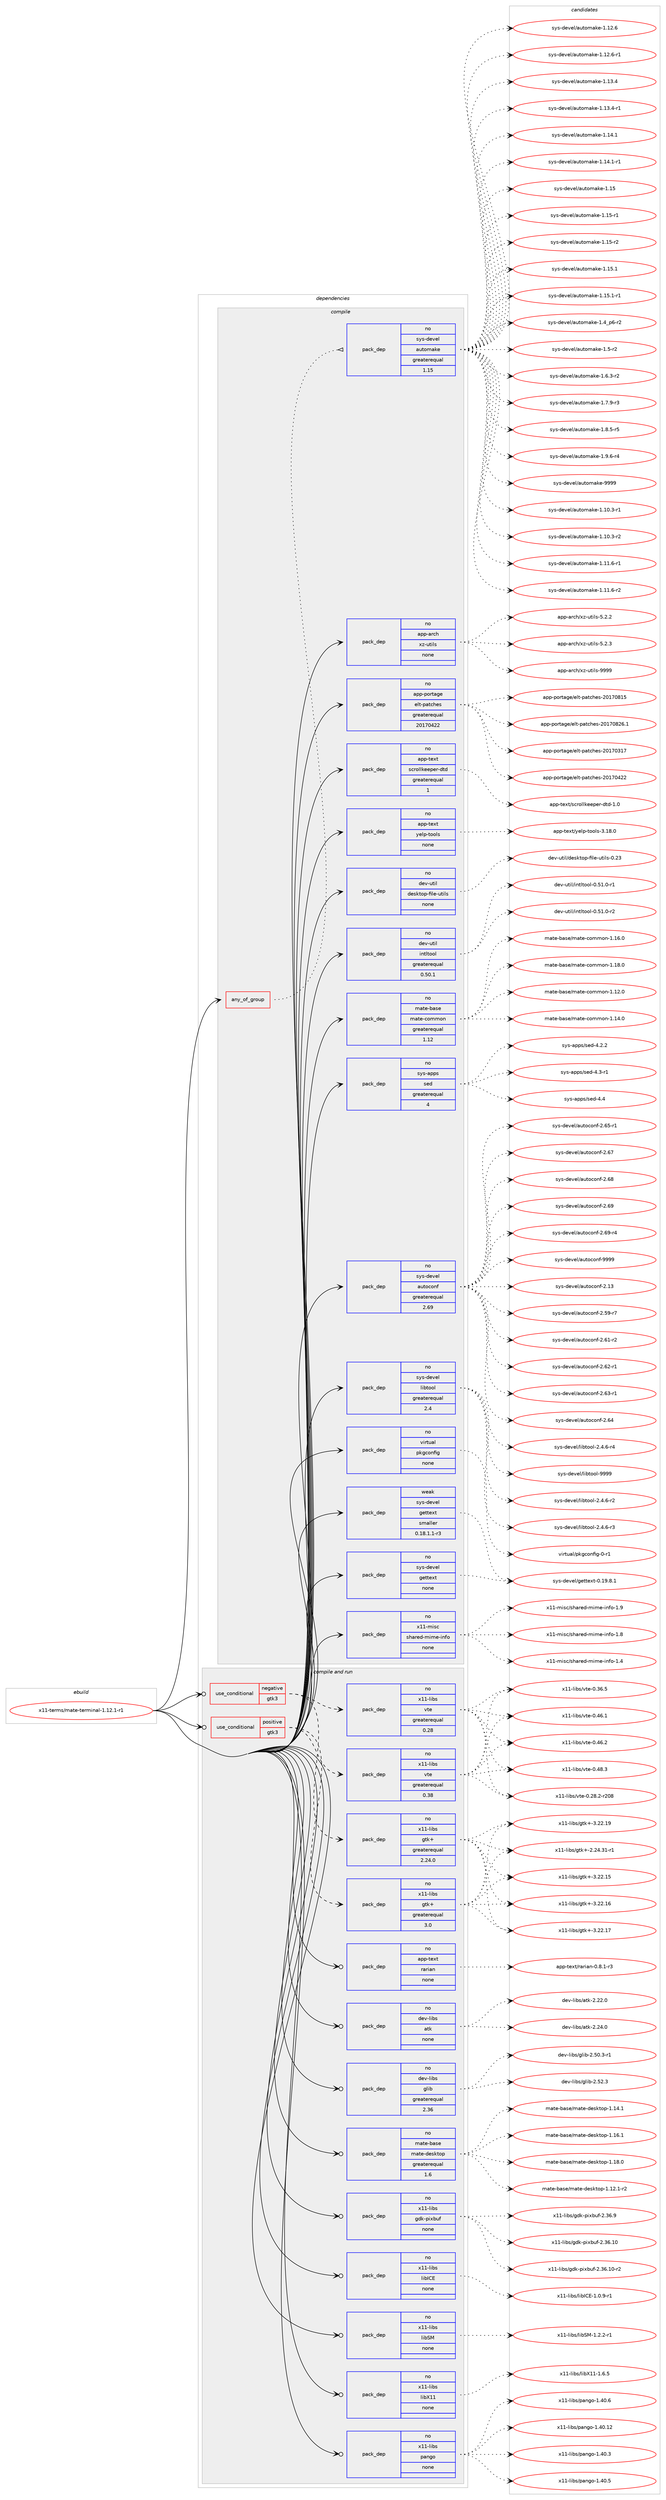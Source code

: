digraph prolog {

# *************
# Graph options
# *************

newrank=true;
concentrate=true;
compound=true;
graph [rankdir=LR,fontname=Helvetica,fontsize=10,ranksep=1.5];#, ranksep=2.5, nodesep=0.2];
edge  [arrowhead=vee];
node  [fontname=Helvetica,fontsize=10];

# **********
# The ebuild
# **********

subgraph cluster_leftcol {
color=gray;
rank=same;
label=<<i>ebuild</i>>;
id [label="x11-terms/mate-terminal-1.12.1-r1", color=red, width=4, href="../x11-terms/mate-terminal-1.12.1-r1.svg"];
}

# ****************
# The dependencies
# ****************

subgraph cluster_midcol {
color=gray;
label=<<i>dependencies</i>>;
subgraph cluster_compile {
fillcolor="#eeeeee";
style=filled;
label=<<i>compile</i>>;
subgraph any9662 {
dependency528934 [label=<<TABLE BORDER="0" CELLBORDER="1" CELLSPACING="0" CELLPADDING="4"><TR><TD CELLPADDING="10">any_of_group</TD></TR></TABLE>>, shape=none, color=red];subgraph pack395201 {
dependency528935 [label=<<TABLE BORDER="0" CELLBORDER="1" CELLSPACING="0" CELLPADDING="4" WIDTH="220"><TR><TD ROWSPAN="6" CELLPADDING="30">pack_dep</TD></TR><TR><TD WIDTH="110">no</TD></TR><TR><TD>sys-devel</TD></TR><TR><TD>automake</TD></TR><TR><TD>greaterequal</TD></TR><TR><TD>1.15</TD></TR></TABLE>>, shape=none, color=blue];
}
dependency528934:e -> dependency528935:w [weight=20,style="dotted",arrowhead="oinv"];
}
id:e -> dependency528934:w [weight=20,style="solid",arrowhead="vee"];
subgraph pack395202 {
dependency528936 [label=<<TABLE BORDER="0" CELLBORDER="1" CELLSPACING="0" CELLPADDING="4" WIDTH="220"><TR><TD ROWSPAN="6" CELLPADDING="30">pack_dep</TD></TR><TR><TD WIDTH="110">no</TD></TR><TR><TD>app-arch</TD></TR><TR><TD>xz-utils</TD></TR><TR><TD>none</TD></TR><TR><TD></TD></TR></TABLE>>, shape=none, color=blue];
}
id:e -> dependency528936:w [weight=20,style="solid",arrowhead="vee"];
subgraph pack395203 {
dependency528937 [label=<<TABLE BORDER="0" CELLBORDER="1" CELLSPACING="0" CELLPADDING="4" WIDTH="220"><TR><TD ROWSPAN="6" CELLPADDING="30">pack_dep</TD></TR><TR><TD WIDTH="110">no</TD></TR><TR><TD>app-portage</TD></TR><TR><TD>elt-patches</TD></TR><TR><TD>greaterequal</TD></TR><TR><TD>20170422</TD></TR></TABLE>>, shape=none, color=blue];
}
id:e -> dependency528937:w [weight=20,style="solid",arrowhead="vee"];
subgraph pack395204 {
dependency528938 [label=<<TABLE BORDER="0" CELLBORDER="1" CELLSPACING="0" CELLPADDING="4" WIDTH="220"><TR><TD ROWSPAN="6" CELLPADDING="30">pack_dep</TD></TR><TR><TD WIDTH="110">no</TD></TR><TR><TD>app-text</TD></TR><TR><TD>scrollkeeper-dtd</TD></TR><TR><TD>greaterequal</TD></TR><TR><TD>1</TD></TR></TABLE>>, shape=none, color=blue];
}
id:e -> dependency528938:w [weight=20,style="solid",arrowhead="vee"];
subgraph pack395205 {
dependency528939 [label=<<TABLE BORDER="0" CELLBORDER="1" CELLSPACING="0" CELLPADDING="4" WIDTH="220"><TR><TD ROWSPAN="6" CELLPADDING="30">pack_dep</TD></TR><TR><TD WIDTH="110">no</TD></TR><TR><TD>app-text</TD></TR><TR><TD>yelp-tools</TD></TR><TR><TD>none</TD></TR><TR><TD></TD></TR></TABLE>>, shape=none, color=blue];
}
id:e -> dependency528939:w [weight=20,style="solid",arrowhead="vee"];
subgraph pack395206 {
dependency528940 [label=<<TABLE BORDER="0" CELLBORDER="1" CELLSPACING="0" CELLPADDING="4" WIDTH="220"><TR><TD ROWSPAN="6" CELLPADDING="30">pack_dep</TD></TR><TR><TD WIDTH="110">no</TD></TR><TR><TD>dev-util</TD></TR><TR><TD>desktop-file-utils</TD></TR><TR><TD>none</TD></TR><TR><TD></TD></TR></TABLE>>, shape=none, color=blue];
}
id:e -> dependency528940:w [weight=20,style="solid",arrowhead="vee"];
subgraph pack395207 {
dependency528941 [label=<<TABLE BORDER="0" CELLBORDER="1" CELLSPACING="0" CELLPADDING="4" WIDTH="220"><TR><TD ROWSPAN="6" CELLPADDING="30">pack_dep</TD></TR><TR><TD WIDTH="110">no</TD></TR><TR><TD>dev-util</TD></TR><TR><TD>intltool</TD></TR><TR><TD>greaterequal</TD></TR><TR><TD>0.50.1</TD></TR></TABLE>>, shape=none, color=blue];
}
id:e -> dependency528941:w [weight=20,style="solid",arrowhead="vee"];
subgraph pack395208 {
dependency528942 [label=<<TABLE BORDER="0" CELLBORDER="1" CELLSPACING="0" CELLPADDING="4" WIDTH="220"><TR><TD ROWSPAN="6" CELLPADDING="30">pack_dep</TD></TR><TR><TD WIDTH="110">no</TD></TR><TR><TD>mate-base</TD></TR><TR><TD>mate-common</TD></TR><TR><TD>greaterequal</TD></TR><TR><TD>1.12</TD></TR></TABLE>>, shape=none, color=blue];
}
id:e -> dependency528942:w [weight=20,style="solid",arrowhead="vee"];
subgraph pack395209 {
dependency528943 [label=<<TABLE BORDER="0" CELLBORDER="1" CELLSPACING="0" CELLPADDING="4" WIDTH="220"><TR><TD ROWSPAN="6" CELLPADDING="30">pack_dep</TD></TR><TR><TD WIDTH="110">no</TD></TR><TR><TD>sys-apps</TD></TR><TR><TD>sed</TD></TR><TR><TD>greaterequal</TD></TR><TR><TD>4</TD></TR></TABLE>>, shape=none, color=blue];
}
id:e -> dependency528943:w [weight=20,style="solid",arrowhead="vee"];
subgraph pack395210 {
dependency528944 [label=<<TABLE BORDER="0" CELLBORDER="1" CELLSPACING="0" CELLPADDING="4" WIDTH="220"><TR><TD ROWSPAN="6" CELLPADDING="30">pack_dep</TD></TR><TR><TD WIDTH="110">no</TD></TR><TR><TD>sys-devel</TD></TR><TR><TD>autoconf</TD></TR><TR><TD>greaterequal</TD></TR><TR><TD>2.69</TD></TR></TABLE>>, shape=none, color=blue];
}
id:e -> dependency528944:w [weight=20,style="solid",arrowhead="vee"];
subgraph pack395211 {
dependency528945 [label=<<TABLE BORDER="0" CELLBORDER="1" CELLSPACING="0" CELLPADDING="4" WIDTH="220"><TR><TD ROWSPAN="6" CELLPADDING="30">pack_dep</TD></TR><TR><TD WIDTH="110">no</TD></TR><TR><TD>sys-devel</TD></TR><TR><TD>gettext</TD></TR><TR><TD>none</TD></TR><TR><TD></TD></TR></TABLE>>, shape=none, color=blue];
}
id:e -> dependency528945:w [weight=20,style="solid",arrowhead="vee"];
subgraph pack395212 {
dependency528946 [label=<<TABLE BORDER="0" CELLBORDER="1" CELLSPACING="0" CELLPADDING="4" WIDTH="220"><TR><TD ROWSPAN="6" CELLPADDING="30">pack_dep</TD></TR><TR><TD WIDTH="110">no</TD></TR><TR><TD>sys-devel</TD></TR><TR><TD>libtool</TD></TR><TR><TD>greaterequal</TD></TR><TR><TD>2.4</TD></TR></TABLE>>, shape=none, color=blue];
}
id:e -> dependency528946:w [weight=20,style="solid",arrowhead="vee"];
subgraph pack395213 {
dependency528947 [label=<<TABLE BORDER="0" CELLBORDER="1" CELLSPACING="0" CELLPADDING="4" WIDTH="220"><TR><TD ROWSPAN="6" CELLPADDING="30">pack_dep</TD></TR><TR><TD WIDTH="110">no</TD></TR><TR><TD>virtual</TD></TR><TR><TD>pkgconfig</TD></TR><TR><TD>none</TD></TR><TR><TD></TD></TR></TABLE>>, shape=none, color=blue];
}
id:e -> dependency528947:w [weight=20,style="solid",arrowhead="vee"];
subgraph pack395214 {
dependency528948 [label=<<TABLE BORDER="0" CELLBORDER="1" CELLSPACING="0" CELLPADDING="4" WIDTH="220"><TR><TD ROWSPAN="6" CELLPADDING="30">pack_dep</TD></TR><TR><TD WIDTH="110">no</TD></TR><TR><TD>x11-misc</TD></TR><TR><TD>shared-mime-info</TD></TR><TR><TD>none</TD></TR><TR><TD></TD></TR></TABLE>>, shape=none, color=blue];
}
id:e -> dependency528948:w [weight=20,style="solid",arrowhead="vee"];
subgraph pack395215 {
dependency528949 [label=<<TABLE BORDER="0" CELLBORDER="1" CELLSPACING="0" CELLPADDING="4" WIDTH="220"><TR><TD ROWSPAN="6" CELLPADDING="30">pack_dep</TD></TR><TR><TD WIDTH="110">weak</TD></TR><TR><TD>sys-devel</TD></TR><TR><TD>gettext</TD></TR><TR><TD>smaller</TD></TR><TR><TD>0.18.1.1-r3</TD></TR></TABLE>>, shape=none, color=blue];
}
id:e -> dependency528949:w [weight=20,style="solid",arrowhead="vee"];
}
subgraph cluster_compileandrun {
fillcolor="#eeeeee";
style=filled;
label=<<i>compile and run</i>>;
subgraph cond123722 {
dependency528950 [label=<<TABLE BORDER="0" CELLBORDER="1" CELLSPACING="0" CELLPADDING="4"><TR><TD ROWSPAN="3" CELLPADDING="10">use_conditional</TD></TR><TR><TD>negative</TD></TR><TR><TD>gtk3</TD></TR></TABLE>>, shape=none, color=red];
subgraph pack395216 {
dependency528951 [label=<<TABLE BORDER="0" CELLBORDER="1" CELLSPACING="0" CELLPADDING="4" WIDTH="220"><TR><TD ROWSPAN="6" CELLPADDING="30">pack_dep</TD></TR><TR><TD WIDTH="110">no</TD></TR><TR><TD>x11-libs</TD></TR><TR><TD>gtk+</TD></TR><TR><TD>greaterequal</TD></TR><TR><TD>2.24.0</TD></TR></TABLE>>, shape=none, color=blue];
}
dependency528950:e -> dependency528951:w [weight=20,style="dashed",arrowhead="vee"];
subgraph pack395217 {
dependency528952 [label=<<TABLE BORDER="0" CELLBORDER="1" CELLSPACING="0" CELLPADDING="4" WIDTH="220"><TR><TD ROWSPAN="6" CELLPADDING="30">pack_dep</TD></TR><TR><TD WIDTH="110">no</TD></TR><TR><TD>x11-libs</TD></TR><TR><TD>vte</TD></TR><TR><TD>greaterequal</TD></TR><TR><TD>0.28</TD></TR></TABLE>>, shape=none, color=blue];
}
dependency528950:e -> dependency528952:w [weight=20,style="dashed",arrowhead="vee"];
}
id:e -> dependency528950:w [weight=20,style="solid",arrowhead="odotvee"];
subgraph cond123723 {
dependency528953 [label=<<TABLE BORDER="0" CELLBORDER="1" CELLSPACING="0" CELLPADDING="4"><TR><TD ROWSPAN="3" CELLPADDING="10">use_conditional</TD></TR><TR><TD>positive</TD></TR><TR><TD>gtk3</TD></TR></TABLE>>, shape=none, color=red];
subgraph pack395218 {
dependency528954 [label=<<TABLE BORDER="0" CELLBORDER="1" CELLSPACING="0" CELLPADDING="4" WIDTH="220"><TR><TD ROWSPAN="6" CELLPADDING="30">pack_dep</TD></TR><TR><TD WIDTH="110">no</TD></TR><TR><TD>x11-libs</TD></TR><TR><TD>gtk+</TD></TR><TR><TD>greaterequal</TD></TR><TR><TD>3.0</TD></TR></TABLE>>, shape=none, color=blue];
}
dependency528953:e -> dependency528954:w [weight=20,style="dashed",arrowhead="vee"];
subgraph pack395219 {
dependency528955 [label=<<TABLE BORDER="0" CELLBORDER="1" CELLSPACING="0" CELLPADDING="4" WIDTH="220"><TR><TD ROWSPAN="6" CELLPADDING="30">pack_dep</TD></TR><TR><TD WIDTH="110">no</TD></TR><TR><TD>x11-libs</TD></TR><TR><TD>vte</TD></TR><TR><TD>greaterequal</TD></TR><TR><TD>0.38</TD></TR></TABLE>>, shape=none, color=blue];
}
dependency528953:e -> dependency528955:w [weight=20,style="dashed",arrowhead="vee"];
}
id:e -> dependency528953:w [weight=20,style="solid",arrowhead="odotvee"];
subgraph pack395220 {
dependency528956 [label=<<TABLE BORDER="0" CELLBORDER="1" CELLSPACING="0" CELLPADDING="4" WIDTH="220"><TR><TD ROWSPAN="6" CELLPADDING="30">pack_dep</TD></TR><TR><TD WIDTH="110">no</TD></TR><TR><TD>app-text</TD></TR><TR><TD>rarian</TD></TR><TR><TD>none</TD></TR><TR><TD></TD></TR></TABLE>>, shape=none, color=blue];
}
id:e -> dependency528956:w [weight=20,style="solid",arrowhead="odotvee"];
subgraph pack395221 {
dependency528957 [label=<<TABLE BORDER="0" CELLBORDER="1" CELLSPACING="0" CELLPADDING="4" WIDTH="220"><TR><TD ROWSPAN="6" CELLPADDING="30">pack_dep</TD></TR><TR><TD WIDTH="110">no</TD></TR><TR><TD>dev-libs</TD></TR><TR><TD>atk</TD></TR><TR><TD>none</TD></TR><TR><TD></TD></TR></TABLE>>, shape=none, color=blue];
}
id:e -> dependency528957:w [weight=20,style="solid",arrowhead="odotvee"];
subgraph pack395222 {
dependency528958 [label=<<TABLE BORDER="0" CELLBORDER="1" CELLSPACING="0" CELLPADDING="4" WIDTH="220"><TR><TD ROWSPAN="6" CELLPADDING="30">pack_dep</TD></TR><TR><TD WIDTH="110">no</TD></TR><TR><TD>dev-libs</TD></TR><TR><TD>glib</TD></TR><TR><TD>greaterequal</TD></TR><TR><TD>2.36</TD></TR></TABLE>>, shape=none, color=blue];
}
id:e -> dependency528958:w [weight=20,style="solid",arrowhead="odotvee"];
subgraph pack395223 {
dependency528959 [label=<<TABLE BORDER="0" CELLBORDER="1" CELLSPACING="0" CELLPADDING="4" WIDTH="220"><TR><TD ROWSPAN="6" CELLPADDING="30">pack_dep</TD></TR><TR><TD WIDTH="110">no</TD></TR><TR><TD>mate-base</TD></TR><TR><TD>mate-desktop</TD></TR><TR><TD>greaterequal</TD></TR><TR><TD>1.6</TD></TR></TABLE>>, shape=none, color=blue];
}
id:e -> dependency528959:w [weight=20,style="solid",arrowhead="odotvee"];
subgraph pack395224 {
dependency528960 [label=<<TABLE BORDER="0" CELLBORDER="1" CELLSPACING="0" CELLPADDING="4" WIDTH="220"><TR><TD ROWSPAN="6" CELLPADDING="30">pack_dep</TD></TR><TR><TD WIDTH="110">no</TD></TR><TR><TD>x11-libs</TD></TR><TR><TD>gdk-pixbuf</TD></TR><TR><TD>none</TD></TR><TR><TD></TD></TR></TABLE>>, shape=none, color=blue];
}
id:e -> dependency528960:w [weight=20,style="solid",arrowhead="odotvee"];
subgraph pack395225 {
dependency528961 [label=<<TABLE BORDER="0" CELLBORDER="1" CELLSPACING="0" CELLPADDING="4" WIDTH="220"><TR><TD ROWSPAN="6" CELLPADDING="30">pack_dep</TD></TR><TR><TD WIDTH="110">no</TD></TR><TR><TD>x11-libs</TD></TR><TR><TD>libICE</TD></TR><TR><TD>none</TD></TR><TR><TD></TD></TR></TABLE>>, shape=none, color=blue];
}
id:e -> dependency528961:w [weight=20,style="solid",arrowhead="odotvee"];
subgraph pack395226 {
dependency528962 [label=<<TABLE BORDER="0" CELLBORDER="1" CELLSPACING="0" CELLPADDING="4" WIDTH="220"><TR><TD ROWSPAN="6" CELLPADDING="30">pack_dep</TD></TR><TR><TD WIDTH="110">no</TD></TR><TR><TD>x11-libs</TD></TR><TR><TD>libSM</TD></TR><TR><TD>none</TD></TR><TR><TD></TD></TR></TABLE>>, shape=none, color=blue];
}
id:e -> dependency528962:w [weight=20,style="solid",arrowhead="odotvee"];
subgraph pack395227 {
dependency528963 [label=<<TABLE BORDER="0" CELLBORDER="1" CELLSPACING="0" CELLPADDING="4" WIDTH="220"><TR><TD ROWSPAN="6" CELLPADDING="30">pack_dep</TD></TR><TR><TD WIDTH="110">no</TD></TR><TR><TD>x11-libs</TD></TR><TR><TD>libX11</TD></TR><TR><TD>none</TD></TR><TR><TD></TD></TR></TABLE>>, shape=none, color=blue];
}
id:e -> dependency528963:w [weight=20,style="solid",arrowhead="odotvee"];
subgraph pack395228 {
dependency528964 [label=<<TABLE BORDER="0" CELLBORDER="1" CELLSPACING="0" CELLPADDING="4" WIDTH="220"><TR><TD ROWSPAN="6" CELLPADDING="30">pack_dep</TD></TR><TR><TD WIDTH="110">no</TD></TR><TR><TD>x11-libs</TD></TR><TR><TD>pango</TD></TR><TR><TD>none</TD></TR><TR><TD></TD></TR></TABLE>>, shape=none, color=blue];
}
id:e -> dependency528964:w [weight=20,style="solid",arrowhead="odotvee"];
}
subgraph cluster_run {
fillcolor="#eeeeee";
style=filled;
label=<<i>run</i>>;
}
}

# **************
# The candidates
# **************

subgraph cluster_choices {
rank=same;
color=gray;
label=<<i>candidates</i>>;

subgraph choice395201 {
color=black;
nodesep=1;
choice11512111545100101118101108479711711611110997107101454946494846514511449 [label="sys-devel/automake-1.10.3-r1", color=red, width=4,href="../sys-devel/automake-1.10.3-r1.svg"];
choice11512111545100101118101108479711711611110997107101454946494846514511450 [label="sys-devel/automake-1.10.3-r2", color=red, width=4,href="../sys-devel/automake-1.10.3-r2.svg"];
choice11512111545100101118101108479711711611110997107101454946494946544511449 [label="sys-devel/automake-1.11.6-r1", color=red, width=4,href="../sys-devel/automake-1.11.6-r1.svg"];
choice11512111545100101118101108479711711611110997107101454946494946544511450 [label="sys-devel/automake-1.11.6-r2", color=red, width=4,href="../sys-devel/automake-1.11.6-r2.svg"];
choice1151211154510010111810110847971171161111099710710145494649504654 [label="sys-devel/automake-1.12.6", color=red, width=4,href="../sys-devel/automake-1.12.6.svg"];
choice11512111545100101118101108479711711611110997107101454946495046544511449 [label="sys-devel/automake-1.12.6-r1", color=red, width=4,href="../sys-devel/automake-1.12.6-r1.svg"];
choice1151211154510010111810110847971171161111099710710145494649514652 [label="sys-devel/automake-1.13.4", color=red, width=4,href="../sys-devel/automake-1.13.4.svg"];
choice11512111545100101118101108479711711611110997107101454946495146524511449 [label="sys-devel/automake-1.13.4-r1", color=red, width=4,href="../sys-devel/automake-1.13.4-r1.svg"];
choice1151211154510010111810110847971171161111099710710145494649524649 [label="sys-devel/automake-1.14.1", color=red, width=4,href="../sys-devel/automake-1.14.1.svg"];
choice11512111545100101118101108479711711611110997107101454946495246494511449 [label="sys-devel/automake-1.14.1-r1", color=red, width=4,href="../sys-devel/automake-1.14.1-r1.svg"];
choice115121115451001011181011084797117116111109971071014549464953 [label="sys-devel/automake-1.15", color=red, width=4,href="../sys-devel/automake-1.15.svg"];
choice1151211154510010111810110847971171161111099710710145494649534511449 [label="sys-devel/automake-1.15-r1", color=red, width=4,href="../sys-devel/automake-1.15-r1.svg"];
choice1151211154510010111810110847971171161111099710710145494649534511450 [label="sys-devel/automake-1.15-r2", color=red, width=4,href="../sys-devel/automake-1.15-r2.svg"];
choice1151211154510010111810110847971171161111099710710145494649534649 [label="sys-devel/automake-1.15.1", color=red, width=4,href="../sys-devel/automake-1.15.1.svg"];
choice11512111545100101118101108479711711611110997107101454946495346494511449 [label="sys-devel/automake-1.15.1-r1", color=red, width=4,href="../sys-devel/automake-1.15.1-r1.svg"];
choice115121115451001011181011084797117116111109971071014549465295112544511450 [label="sys-devel/automake-1.4_p6-r2", color=red, width=4,href="../sys-devel/automake-1.4_p6-r2.svg"];
choice11512111545100101118101108479711711611110997107101454946534511450 [label="sys-devel/automake-1.5-r2", color=red, width=4,href="../sys-devel/automake-1.5-r2.svg"];
choice115121115451001011181011084797117116111109971071014549465446514511450 [label="sys-devel/automake-1.6.3-r2", color=red, width=4,href="../sys-devel/automake-1.6.3-r2.svg"];
choice115121115451001011181011084797117116111109971071014549465546574511451 [label="sys-devel/automake-1.7.9-r3", color=red, width=4,href="../sys-devel/automake-1.7.9-r3.svg"];
choice115121115451001011181011084797117116111109971071014549465646534511453 [label="sys-devel/automake-1.8.5-r5", color=red, width=4,href="../sys-devel/automake-1.8.5-r5.svg"];
choice115121115451001011181011084797117116111109971071014549465746544511452 [label="sys-devel/automake-1.9.6-r4", color=red, width=4,href="../sys-devel/automake-1.9.6-r4.svg"];
choice115121115451001011181011084797117116111109971071014557575757 [label="sys-devel/automake-9999", color=red, width=4,href="../sys-devel/automake-9999.svg"];
dependency528935:e -> choice11512111545100101118101108479711711611110997107101454946494846514511449:w [style=dotted,weight="100"];
dependency528935:e -> choice11512111545100101118101108479711711611110997107101454946494846514511450:w [style=dotted,weight="100"];
dependency528935:e -> choice11512111545100101118101108479711711611110997107101454946494946544511449:w [style=dotted,weight="100"];
dependency528935:e -> choice11512111545100101118101108479711711611110997107101454946494946544511450:w [style=dotted,weight="100"];
dependency528935:e -> choice1151211154510010111810110847971171161111099710710145494649504654:w [style=dotted,weight="100"];
dependency528935:e -> choice11512111545100101118101108479711711611110997107101454946495046544511449:w [style=dotted,weight="100"];
dependency528935:e -> choice1151211154510010111810110847971171161111099710710145494649514652:w [style=dotted,weight="100"];
dependency528935:e -> choice11512111545100101118101108479711711611110997107101454946495146524511449:w [style=dotted,weight="100"];
dependency528935:e -> choice1151211154510010111810110847971171161111099710710145494649524649:w [style=dotted,weight="100"];
dependency528935:e -> choice11512111545100101118101108479711711611110997107101454946495246494511449:w [style=dotted,weight="100"];
dependency528935:e -> choice115121115451001011181011084797117116111109971071014549464953:w [style=dotted,weight="100"];
dependency528935:e -> choice1151211154510010111810110847971171161111099710710145494649534511449:w [style=dotted,weight="100"];
dependency528935:e -> choice1151211154510010111810110847971171161111099710710145494649534511450:w [style=dotted,weight="100"];
dependency528935:e -> choice1151211154510010111810110847971171161111099710710145494649534649:w [style=dotted,weight="100"];
dependency528935:e -> choice11512111545100101118101108479711711611110997107101454946495346494511449:w [style=dotted,weight="100"];
dependency528935:e -> choice115121115451001011181011084797117116111109971071014549465295112544511450:w [style=dotted,weight="100"];
dependency528935:e -> choice11512111545100101118101108479711711611110997107101454946534511450:w [style=dotted,weight="100"];
dependency528935:e -> choice115121115451001011181011084797117116111109971071014549465446514511450:w [style=dotted,weight="100"];
dependency528935:e -> choice115121115451001011181011084797117116111109971071014549465546574511451:w [style=dotted,weight="100"];
dependency528935:e -> choice115121115451001011181011084797117116111109971071014549465646534511453:w [style=dotted,weight="100"];
dependency528935:e -> choice115121115451001011181011084797117116111109971071014549465746544511452:w [style=dotted,weight="100"];
dependency528935:e -> choice115121115451001011181011084797117116111109971071014557575757:w [style=dotted,weight="100"];
}
subgraph choice395202 {
color=black;
nodesep=1;
choice971121124597114991044712012245117116105108115455346504650 [label="app-arch/xz-utils-5.2.2", color=red, width=4,href="../app-arch/xz-utils-5.2.2.svg"];
choice971121124597114991044712012245117116105108115455346504651 [label="app-arch/xz-utils-5.2.3", color=red, width=4,href="../app-arch/xz-utils-5.2.3.svg"];
choice9711211245971149910447120122451171161051081154557575757 [label="app-arch/xz-utils-9999", color=red, width=4,href="../app-arch/xz-utils-9999.svg"];
dependency528936:e -> choice971121124597114991044712012245117116105108115455346504650:w [style=dotted,weight="100"];
dependency528936:e -> choice971121124597114991044712012245117116105108115455346504651:w [style=dotted,weight="100"];
dependency528936:e -> choice9711211245971149910447120122451171161051081154557575757:w [style=dotted,weight="100"];
}
subgraph choice395203 {
color=black;
nodesep=1;
choice97112112451121111141169710310147101108116451129711699104101115455048495548514955 [label="app-portage/elt-patches-20170317", color=red, width=4,href="../app-portage/elt-patches-20170317.svg"];
choice97112112451121111141169710310147101108116451129711699104101115455048495548525050 [label="app-portage/elt-patches-20170422", color=red, width=4,href="../app-portage/elt-patches-20170422.svg"];
choice97112112451121111141169710310147101108116451129711699104101115455048495548564953 [label="app-portage/elt-patches-20170815", color=red, width=4,href="../app-portage/elt-patches-20170815.svg"];
choice971121124511211111411697103101471011081164511297116991041011154550484955485650544649 [label="app-portage/elt-patches-20170826.1", color=red, width=4,href="../app-portage/elt-patches-20170826.1.svg"];
dependency528937:e -> choice97112112451121111141169710310147101108116451129711699104101115455048495548514955:w [style=dotted,weight="100"];
dependency528937:e -> choice97112112451121111141169710310147101108116451129711699104101115455048495548525050:w [style=dotted,weight="100"];
dependency528937:e -> choice97112112451121111141169710310147101108116451129711699104101115455048495548564953:w [style=dotted,weight="100"];
dependency528937:e -> choice971121124511211111411697103101471011081164511297116991041011154550484955485650544649:w [style=dotted,weight="100"];
}
subgraph choice395204 {
color=black;
nodesep=1;
choice971121124511610112011647115991141111081081071011011121011144510011610045494648 [label="app-text/scrollkeeper-dtd-1.0", color=red, width=4,href="../app-text/scrollkeeper-dtd-1.0.svg"];
dependency528938:e -> choice971121124511610112011647115991141111081081071011011121011144510011610045494648:w [style=dotted,weight="100"];
}
subgraph choice395205 {
color=black;
nodesep=1;
choice9711211245116101120116471211011081124511611111110811545514649564648 [label="app-text/yelp-tools-3.18.0", color=red, width=4,href="../app-text/yelp-tools-3.18.0.svg"];
dependency528939:e -> choice9711211245116101120116471211011081124511611111110811545514649564648:w [style=dotted,weight="100"];
}
subgraph choice395206 {
color=black;
nodesep=1;
choice100101118451171161051084710010111510711611111245102105108101451171161051081154548465051 [label="dev-util/desktop-file-utils-0.23", color=red, width=4,href="../dev-util/desktop-file-utils-0.23.svg"];
dependency528940:e -> choice100101118451171161051084710010111510711611111245102105108101451171161051081154548465051:w [style=dotted,weight="100"];
}
subgraph choice395207 {
color=black;
nodesep=1;
choice1001011184511711610510847105110116108116111111108454846534946484511449 [label="dev-util/intltool-0.51.0-r1", color=red, width=4,href="../dev-util/intltool-0.51.0-r1.svg"];
choice1001011184511711610510847105110116108116111111108454846534946484511450 [label="dev-util/intltool-0.51.0-r2", color=red, width=4,href="../dev-util/intltool-0.51.0-r2.svg"];
dependency528941:e -> choice1001011184511711610510847105110116108116111111108454846534946484511449:w [style=dotted,weight="100"];
dependency528941:e -> choice1001011184511711610510847105110116108116111111108454846534946484511450:w [style=dotted,weight="100"];
}
subgraph choice395208 {
color=black;
nodesep=1;
choice109971161014598971151014710997116101459911110910911111045494649504648 [label="mate-base/mate-common-1.12.0", color=red, width=4,href="../mate-base/mate-common-1.12.0.svg"];
choice109971161014598971151014710997116101459911110910911111045494649524648 [label="mate-base/mate-common-1.14.0", color=red, width=4,href="../mate-base/mate-common-1.14.0.svg"];
choice109971161014598971151014710997116101459911110910911111045494649544648 [label="mate-base/mate-common-1.16.0", color=red, width=4,href="../mate-base/mate-common-1.16.0.svg"];
choice109971161014598971151014710997116101459911110910911111045494649564648 [label="mate-base/mate-common-1.18.0", color=red, width=4,href="../mate-base/mate-common-1.18.0.svg"];
dependency528942:e -> choice109971161014598971151014710997116101459911110910911111045494649504648:w [style=dotted,weight="100"];
dependency528942:e -> choice109971161014598971151014710997116101459911110910911111045494649524648:w [style=dotted,weight="100"];
dependency528942:e -> choice109971161014598971151014710997116101459911110910911111045494649544648:w [style=dotted,weight="100"];
dependency528942:e -> choice109971161014598971151014710997116101459911110910911111045494649564648:w [style=dotted,weight="100"];
}
subgraph choice395209 {
color=black;
nodesep=1;
choice115121115459711211211547115101100455246504650 [label="sys-apps/sed-4.2.2", color=red, width=4,href="../sys-apps/sed-4.2.2.svg"];
choice115121115459711211211547115101100455246514511449 [label="sys-apps/sed-4.3-r1", color=red, width=4,href="../sys-apps/sed-4.3-r1.svg"];
choice11512111545971121121154711510110045524652 [label="sys-apps/sed-4.4", color=red, width=4,href="../sys-apps/sed-4.4.svg"];
dependency528943:e -> choice115121115459711211211547115101100455246504650:w [style=dotted,weight="100"];
dependency528943:e -> choice115121115459711211211547115101100455246514511449:w [style=dotted,weight="100"];
dependency528943:e -> choice11512111545971121121154711510110045524652:w [style=dotted,weight="100"];
}
subgraph choice395210 {
color=black;
nodesep=1;
choice115121115451001011181011084797117116111991111101024550464951 [label="sys-devel/autoconf-2.13", color=red, width=4,href="../sys-devel/autoconf-2.13.svg"];
choice1151211154510010111810110847971171161119911111010245504653574511455 [label="sys-devel/autoconf-2.59-r7", color=red, width=4,href="../sys-devel/autoconf-2.59-r7.svg"];
choice1151211154510010111810110847971171161119911111010245504654494511450 [label="sys-devel/autoconf-2.61-r2", color=red, width=4,href="../sys-devel/autoconf-2.61-r2.svg"];
choice1151211154510010111810110847971171161119911111010245504654504511449 [label="sys-devel/autoconf-2.62-r1", color=red, width=4,href="../sys-devel/autoconf-2.62-r1.svg"];
choice1151211154510010111810110847971171161119911111010245504654514511449 [label="sys-devel/autoconf-2.63-r1", color=red, width=4,href="../sys-devel/autoconf-2.63-r1.svg"];
choice115121115451001011181011084797117116111991111101024550465452 [label="sys-devel/autoconf-2.64", color=red, width=4,href="../sys-devel/autoconf-2.64.svg"];
choice1151211154510010111810110847971171161119911111010245504654534511449 [label="sys-devel/autoconf-2.65-r1", color=red, width=4,href="../sys-devel/autoconf-2.65-r1.svg"];
choice115121115451001011181011084797117116111991111101024550465455 [label="sys-devel/autoconf-2.67", color=red, width=4,href="../sys-devel/autoconf-2.67.svg"];
choice115121115451001011181011084797117116111991111101024550465456 [label="sys-devel/autoconf-2.68", color=red, width=4,href="../sys-devel/autoconf-2.68.svg"];
choice115121115451001011181011084797117116111991111101024550465457 [label="sys-devel/autoconf-2.69", color=red, width=4,href="../sys-devel/autoconf-2.69.svg"];
choice1151211154510010111810110847971171161119911111010245504654574511452 [label="sys-devel/autoconf-2.69-r4", color=red, width=4,href="../sys-devel/autoconf-2.69-r4.svg"];
choice115121115451001011181011084797117116111991111101024557575757 [label="sys-devel/autoconf-9999", color=red, width=4,href="../sys-devel/autoconf-9999.svg"];
dependency528944:e -> choice115121115451001011181011084797117116111991111101024550464951:w [style=dotted,weight="100"];
dependency528944:e -> choice1151211154510010111810110847971171161119911111010245504653574511455:w [style=dotted,weight="100"];
dependency528944:e -> choice1151211154510010111810110847971171161119911111010245504654494511450:w [style=dotted,weight="100"];
dependency528944:e -> choice1151211154510010111810110847971171161119911111010245504654504511449:w [style=dotted,weight="100"];
dependency528944:e -> choice1151211154510010111810110847971171161119911111010245504654514511449:w [style=dotted,weight="100"];
dependency528944:e -> choice115121115451001011181011084797117116111991111101024550465452:w [style=dotted,weight="100"];
dependency528944:e -> choice1151211154510010111810110847971171161119911111010245504654534511449:w [style=dotted,weight="100"];
dependency528944:e -> choice115121115451001011181011084797117116111991111101024550465455:w [style=dotted,weight="100"];
dependency528944:e -> choice115121115451001011181011084797117116111991111101024550465456:w [style=dotted,weight="100"];
dependency528944:e -> choice115121115451001011181011084797117116111991111101024550465457:w [style=dotted,weight="100"];
dependency528944:e -> choice1151211154510010111810110847971171161119911111010245504654574511452:w [style=dotted,weight="100"];
dependency528944:e -> choice115121115451001011181011084797117116111991111101024557575757:w [style=dotted,weight="100"];
}
subgraph choice395211 {
color=black;
nodesep=1;
choice1151211154510010111810110847103101116116101120116454846495746564649 [label="sys-devel/gettext-0.19.8.1", color=red, width=4,href="../sys-devel/gettext-0.19.8.1.svg"];
dependency528945:e -> choice1151211154510010111810110847103101116116101120116454846495746564649:w [style=dotted,weight="100"];
}
subgraph choice395212 {
color=black;
nodesep=1;
choice1151211154510010111810110847108105981161111111084550465246544511450 [label="sys-devel/libtool-2.4.6-r2", color=red, width=4,href="../sys-devel/libtool-2.4.6-r2.svg"];
choice1151211154510010111810110847108105981161111111084550465246544511451 [label="sys-devel/libtool-2.4.6-r3", color=red, width=4,href="../sys-devel/libtool-2.4.6-r3.svg"];
choice1151211154510010111810110847108105981161111111084550465246544511452 [label="sys-devel/libtool-2.4.6-r4", color=red, width=4,href="../sys-devel/libtool-2.4.6-r4.svg"];
choice1151211154510010111810110847108105981161111111084557575757 [label="sys-devel/libtool-9999", color=red, width=4,href="../sys-devel/libtool-9999.svg"];
dependency528946:e -> choice1151211154510010111810110847108105981161111111084550465246544511450:w [style=dotted,weight="100"];
dependency528946:e -> choice1151211154510010111810110847108105981161111111084550465246544511451:w [style=dotted,weight="100"];
dependency528946:e -> choice1151211154510010111810110847108105981161111111084550465246544511452:w [style=dotted,weight="100"];
dependency528946:e -> choice1151211154510010111810110847108105981161111111084557575757:w [style=dotted,weight="100"];
}
subgraph choice395213 {
color=black;
nodesep=1;
choice11810511411611797108471121071039911111010210510345484511449 [label="virtual/pkgconfig-0-r1", color=red, width=4,href="../virtual/pkgconfig-0-r1.svg"];
dependency528947:e -> choice11810511411611797108471121071039911111010210510345484511449:w [style=dotted,weight="100"];
}
subgraph choice395214 {
color=black;
nodesep=1;
choice120494945109105115994711510497114101100451091051091014510511010211145494652 [label="x11-misc/shared-mime-info-1.4", color=red, width=4,href="../x11-misc/shared-mime-info-1.4.svg"];
choice120494945109105115994711510497114101100451091051091014510511010211145494656 [label="x11-misc/shared-mime-info-1.8", color=red, width=4,href="../x11-misc/shared-mime-info-1.8.svg"];
choice120494945109105115994711510497114101100451091051091014510511010211145494657 [label="x11-misc/shared-mime-info-1.9", color=red, width=4,href="../x11-misc/shared-mime-info-1.9.svg"];
dependency528948:e -> choice120494945109105115994711510497114101100451091051091014510511010211145494652:w [style=dotted,weight="100"];
dependency528948:e -> choice120494945109105115994711510497114101100451091051091014510511010211145494656:w [style=dotted,weight="100"];
dependency528948:e -> choice120494945109105115994711510497114101100451091051091014510511010211145494657:w [style=dotted,weight="100"];
}
subgraph choice395215 {
color=black;
nodesep=1;
choice1151211154510010111810110847103101116116101120116454846495746564649 [label="sys-devel/gettext-0.19.8.1", color=red, width=4,href="../sys-devel/gettext-0.19.8.1.svg"];
dependency528949:e -> choice1151211154510010111810110847103101116116101120116454846495746564649:w [style=dotted,weight="100"];
}
subgraph choice395216 {
color=black;
nodesep=1;
choice12049494510810598115471031161074345504650524651494511449 [label="x11-libs/gtk+-2.24.31-r1", color=red, width=4,href="../x11-libs/gtk+-2.24.31-r1.svg"];
choice1204949451081059811547103116107434551465050464953 [label="x11-libs/gtk+-3.22.15", color=red, width=4,href="../x11-libs/gtk+-3.22.15.svg"];
choice1204949451081059811547103116107434551465050464954 [label="x11-libs/gtk+-3.22.16", color=red, width=4,href="../x11-libs/gtk+-3.22.16.svg"];
choice1204949451081059811547103116107434551465050464955 [label="x11-libs/gtk+-3.22.17", color=red, width=4,href="../x11-libs/gtk+-3.22.17.svg"];
choice1204949451081059811547103116107434551465050464957 [label="x11-libs/gtk+-3.22.19", color=red, width=4,href="../x11-libs/gtk+-3.22.19.svg"];
dependency528951:e -> choice12049494510810598115471031161074345504650524651494511449:w [style=dotted,weight="100"];
dependency528951:e -> choice1204949451081059811547103116107434551465050464953:w [style=dotted,weight="100"];
dependency528951:e -> choice1204949451081059811547103116107434551465050464954:w [style=dotted,weight="100"];
dependency528951:e -> choice1204949451081059811547103116107434551465050464955:w [style=dotted,weight="100"];
dependency528951:e -> choice1204949451081059811547103116107434551465050464957:w [style=dotted,weight="100"];
}
subgraph choice395217 {
color=black;
nodesep=1;
choice12049494510810598115471181161014548465056465045114504856 [label="x11-libs/vte-0.28.2-r208", color=red, width=4,href="../x11-libs/vte-0.28.2-r208.svg"];
choice120494945108105981154711811610145484651544653 [label="x11-libs/vte-0.36.5", color=red, width=4,href="../x11-libs/vte-0.36.5.svg"];
choice120494945108105981154711811610145484652544649 [label="x11-libs/vte-0.46.1", color=red, width=4,href="../x11-libs/vte-0.46.1.svg"];
choice120494945108105981154711811610145484652544650 [label="x11-libs/vte-0.46.2", color=red, width=4,href="../x11-libs/vte-0.46.2.svg"];
choice120494945108105981154711811610145484652564651 [label="x11-libs/vte-0.48.3", color=red, width=4,href="../x11-libs/vte-0.48.3.svg"];
dependency528952:e -> choice12049494510810598115471181161014548465056465045114504856:w [style=dotted,weight="100"];
dependency528952:e -> choice120494945108105981154711811610145484651544653:w [style=dotted,weight="100"];
dependency528952:e -> choice120494945108105981154711811610145484652544649:w [style=dotted,weight="100"];
dependency528952:e -> choice120494945108105981154711811610145484652544650:w [style=dotted,weight="100"];
dependency528952:e -> choice120494945108105981154711811610145484652564651:w [style=dotted,weight="100"];
}
subgraph choice395218 {
color=black;
nodesep=1;
choice12049494510810598115471031161074345504650524651494511449 [label="x11-libs/gtk+-2.24.31-r1", color=red, width=4,href="../x11-libs/gtk+-2.24.31-r1.svg"];
choice1204949451081059811547103116107434551465050464953 [label="x11-libs/gtk+-3.22.15", color=red, width=4,href="../x11-libs/gtk+-3.22.15.svg"];
choice1204949451081059811547103116107434551465050464954 [label="x11-libs/gtk+-3.22.16", color=red, width=4,href="../x11-libs/gtk+-3.22.16.svg"];
choice1204949451081059811547103116107434551465050464955 [label="x11-libs/gtk+-3.22.17", color=red, width=4,href="../x11-libs/gtk+-3.22.17.svg"];
choice1204949451081059811547103116107434551465050464957 [label="x11-libs/gtk+-3.22.19", color=red, width=4,href="../x11-libs/gtk+-3.22.19.svg"];
dependency528954:e -> choice12049494510810598115471031161074345504650524651494511449:w [style=dotted,weight="100"];
dependency528954:e -> choice1204949451081059811547103116107434551465050464953:w [style=dotted,weight="100"];
dependency528954:e -> choice1204949451081059811547103116107434551465050464954:w [style=dotted,weight="100"];
dependency528954:e -> choice1204949451081059811547103116107434551465050464955:w [style=dotted,weight="100"];
dependency528954:e -> choice1204949451081059811547103116107434551465050464957:w [style=dotted,weight="100"];
}
subgraph choice395219 {
color=black;
nodesep=1;
choice12049494510810598115471181161014548465056465045114504856 [label="x11-libs/vte-0.28.2-r208", color=red, width=4,href="../x11-libs/vte-0.28.2-r208.svg"];
choice120494945108105981154711811610145484651544653 [label="x11-libs/vte-0.36.5", color=red, width=4,href="../x11-libs/vte-0.36.5.svg"];
choice120494945108105981154711811610145484652544649 [label="x11-libs/vte-0.46.1", color=red, width=4,href="../x11-libs/vte-0.46.1.svg"];
choice120494945108105981154711811610145484652544650 [label="x11-libs/vte-0.46.2", color=red, width=4,href="../x11-libs/vte-0.46.2.svg"];
choice120494945108105981154711811610145484652564651 [label="x11-libs/vte-0.48.3", color=red, width=4,href="../x11-libs/vte-0.48.3.svg"];
dependency528955:e -> choice12049494510810598115471181161014548465056465045114504856:w [style=dotted,weight="100"];
dependency528955:e -> choice120494945108105981154711811610145484651544653:w [style=dotted,weight="100"];
dependency528955:e -> choice120494945108105981154711811610145484652544649:w [style=dotted,weight="100"];
dependency528955:e -> choice120494945108105981154711811610145484652544650:w [style=dotted,weight="100"];
dependency528955:e -> choice120494945108105981154711811610145484652564651:w [style=dotted,weight="100"];
}
subgraph choice395220 {
color=black;
nodesep=1;
choice97112112451161011201164711497114105971104548465646494511451 [label="app-text/rarian-0.8.1-r3", color=red, width=4,href="../app-text/rarian-0.8.1-r3.svg"];
dependency528956:e -> choice97112112451161011201164711497114105971104548465646494511451:w [style=dotted,weight="100"];
}
subgraph choice395221 {
color=black;
nodesep=1;
choice1001011184510810598115479711610745504650504648 [label="dev-libs/atk-2.22.0", color=red, width=4,href="../dev-libs/atk-2.22.0.svg"];
choice1001011184510810598115479711610745504650524648 [label="dev-libs/atk-2.24.0", color=red, width=4,href="../dev-libs/atk-2.24.0.svg"];
dependency528957:e -> choice1001011184510810598115479711610745504650504648:w [style=dotted,weight="100"];
dependency528957:e -> choice1001011184510810598115479711610745504650524648:w [style=dotted,weight="100"];
}
subgraph choice395222 {
color=black;
nodesep=1;
choice10010111845108105981154710310810598455046534846514511449 [label="dev-libs/glib-2.50.3-r1", color=red, width=4,href="../dev-libs/glib-2.50.3-r1.svg"];
choice1001011184510810598115471031081059845504653504651 [label="dev-libs/glib-2.52.3", color=red, width=4,href="../dev-libs/glib-2.52.3.svg"];
dependency528958:e -> choice10010111845108105981154710310810598455046534846514511449:w [style=dotted,weight="100"];
dependency528958:e -> choice1001011184510810598115471031081059845504653504651:w [style=dotted,weight="100"];
}
subgraph choice395223 {
color=black;
nodesep=1;
choice10997116101459897115101471099711610145100101115107116111112454946495046494511450 [label="mate-base/mate-desktop-1.12.1-r2", color=red, width=4,href="../mate-base/mate-desktop-1.12.1-r2.svg"];
choice1099711610145989711510147109971161014510010111510711611111245494649524649 [label="mate-base/mate-desktop-1.14.1", color=red, width=4,href="../mate-base/mate-desktop-1.14.1.svg"];
choice1099711610145989711510147109971161014510010111510711611111245494649544649 [label="mate-base/mate-desktop-1.16.1", color=red, width=4,href="../mate-base/mate-desktop-1.16.1.svg"];
choice1099711610145989711510147109971161014510010111510711611111245494649564648 [label="mate-base/mate-desktop-1.18.0", color=red, width=4,href="../mate-base/mate-desktop-1.18.0.svg"];
dependency528959:e -> choice10997116101459897115101471099711610145100101115107116111112454946495046494511450:w [style=dotted,weight="100"];
dependency528959:e -> choice1099711610145989711510147109971161014510010111510711611111245494649524649:w [style=dotted,weight="100"];
dependency528959:e -> choice1099711610145989711510147109971161014510010111510711611111245494649544649:w [style=dotted,weight="100"];
dependency528959:e -> choice1099711610145989711510147109971161014510010111510711611111245494649564648:w [style=dotted,weight="100"];
}
subgraph choice395224 {
color=black;
nodesep=1;
choice120494945108105981154710310010745112105120981171024550465154464948 [label="x11-libs/gdk-pixbuf-2.36.10", color=red, width=4,href="../x11-libs/gdk-pixbuf-2.36.10.svg"];
choice1204949451081059811547103100107451121051209811710245504651544649484511450 [label="x11-libs/gdk-pixbuf-2.36.10-r2", color=red, width=4,href="../x11-libs/gdk-pixbuf-2.36.10-r2.svg"];
choice1204949451081059811547103100107451121051209811710245504651544657 [label="x11-libs/gdk-pixbuf-2.36.9", color=red, width=4,href="../x11-libs/gdk-pixbuf-2.36.9.svg"];
dependency528960:e -> choice120494945108105981154710310010745112105120981171024550465154464948:w [style=dotted,weight="100"];
dependency528960:e -> choice1204949451081059811547103100107451121051209811710245504651544649484511450:w [style=dotted,weight="100"];
dependency528960:e -> choice1204949451081059811547103100107451121051209811710245504651544657:w [style=dotted,weight="100"];
}
subgraph choice395225 {
color=black;
nodesep=1;
choice1204949451081059811547108105987367694549464846574511449 [label="x11-libs/libICE-1.0.9-r1", color=red, width=4,href="../x11-libs/libICE-1.0.9-r1.svg"];
dependency528961:e -> choice1204949451081059811547108105987367694549464846574511449:w [style=dotted,weight="100"];
}
subgraph choice395226 {
color=black;
nodesep=1;
choice12049494510810598115471081059883774549465046504511449 [label="x11-libs/libSM-1.2.2-r1", color=red, width=4,href="../x11-libs/libSM-1.2.2-r1.svg"];
dependency528962:e -> choice12049494510810598115471081059883774549465046504511449:w [style=dotted,weight="100"];
}
subgraph choice395227 {
color=black;
nodesep=1;
choice120494945108105981154710810598884949454946544653 [label="x11-libs/libX11-1.6.5", color=red, width=4,href="../x11-libs/libX11-1.6.5.svg"];
dependency528963:e -> choice120494945108105981154710810598884949454946544653:w [style=dotted,weight="100"];
}
subgraph choice395228 {
color=black;
nodesep=1;
choice1204949451081059811547112971101031114549465248464950 [label="x11-libs/pango-1.40.12", color=red, width=4,href="../x11-libs/pango-1.40.12.svg"];
choice12049494510810598115471129711010311145494652484651 [label="x11-libs/pango-1.40.3", color=red, width=4,href="../x11-libs/pango-1.40.3.svg"];
choice12049494510810598115471129711010311145494652484653 [label="x11-libs/pango-1.40.5", color=red, width=4,href="../x11-libs/pango-1.40.5.svg"];
choice12049494510810598115471129711010311145494652484654 [label="x11-libs/pango-1.40.6", color=red, width=4,href="../x11-libs/pango-1.40.6.svg"];
dependency528964:e -> choice1204949451081059811547112971101031114549465248464950:w [style=dotted,weight="100"];
dependency528964:e -> choice12049494510810598115471129711010311145494652484651:w [style=dotted,weight="100"];
dependency528964:e -> choice12049494510810598115471129711010311145494652484653:w [style=dotted,weight="100"];
dependency528964:e -> choice12049494510810598115471129711010311145494652484654:w [style=dotted,weight="100"];
}
}

}

